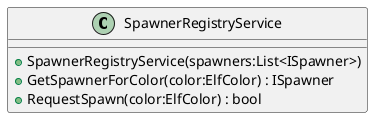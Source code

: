 @startuml
class SpawnerRegistryService {
    + SpawnerRegistryService(spawners:List<ISpawner>)
    + GetSpawnerForColor(color:ElfColor) : ISpawner
    + RequestSpawn(color:ElfColor) : bool
}
@enduml
